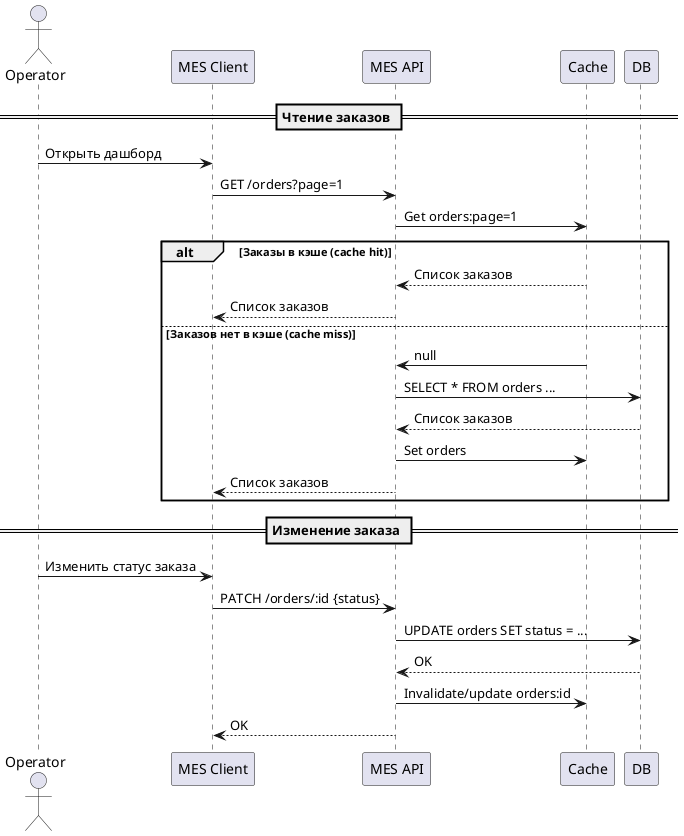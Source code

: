 @startuml
actor Operator
participant "MES Client" as Client
participant "MES API" as API
participant Cache
participant DB

== Чтение заказов ==

Operator -> Client: Открыть дашборд
Client -> API: GET /orders?page=1
API -> Cache: Get orders:page=1

alt Заказы в кэше (cache hit)
    Cache --> API: Список заказов
    API --> Client: Список заказов

else Заказов нет в кэше (cache miss)
    Cache -> API: null
    API -> DB: SELECT * FROM orders ...
    DB --> API: Список заказов
    API -> Cache: Set orders
    API --> Client: Список заказов

end

== Изменение заказа ==

Operator -> Client: Изменить статус заказа
Client -> API: PATCH /orders/:id {status}
API -> DB: UPDATE orders SET status = ...
DB --> API: OK
API -> Cache: Invalidate/update orders:id
API --> Client: OK

@enduml
